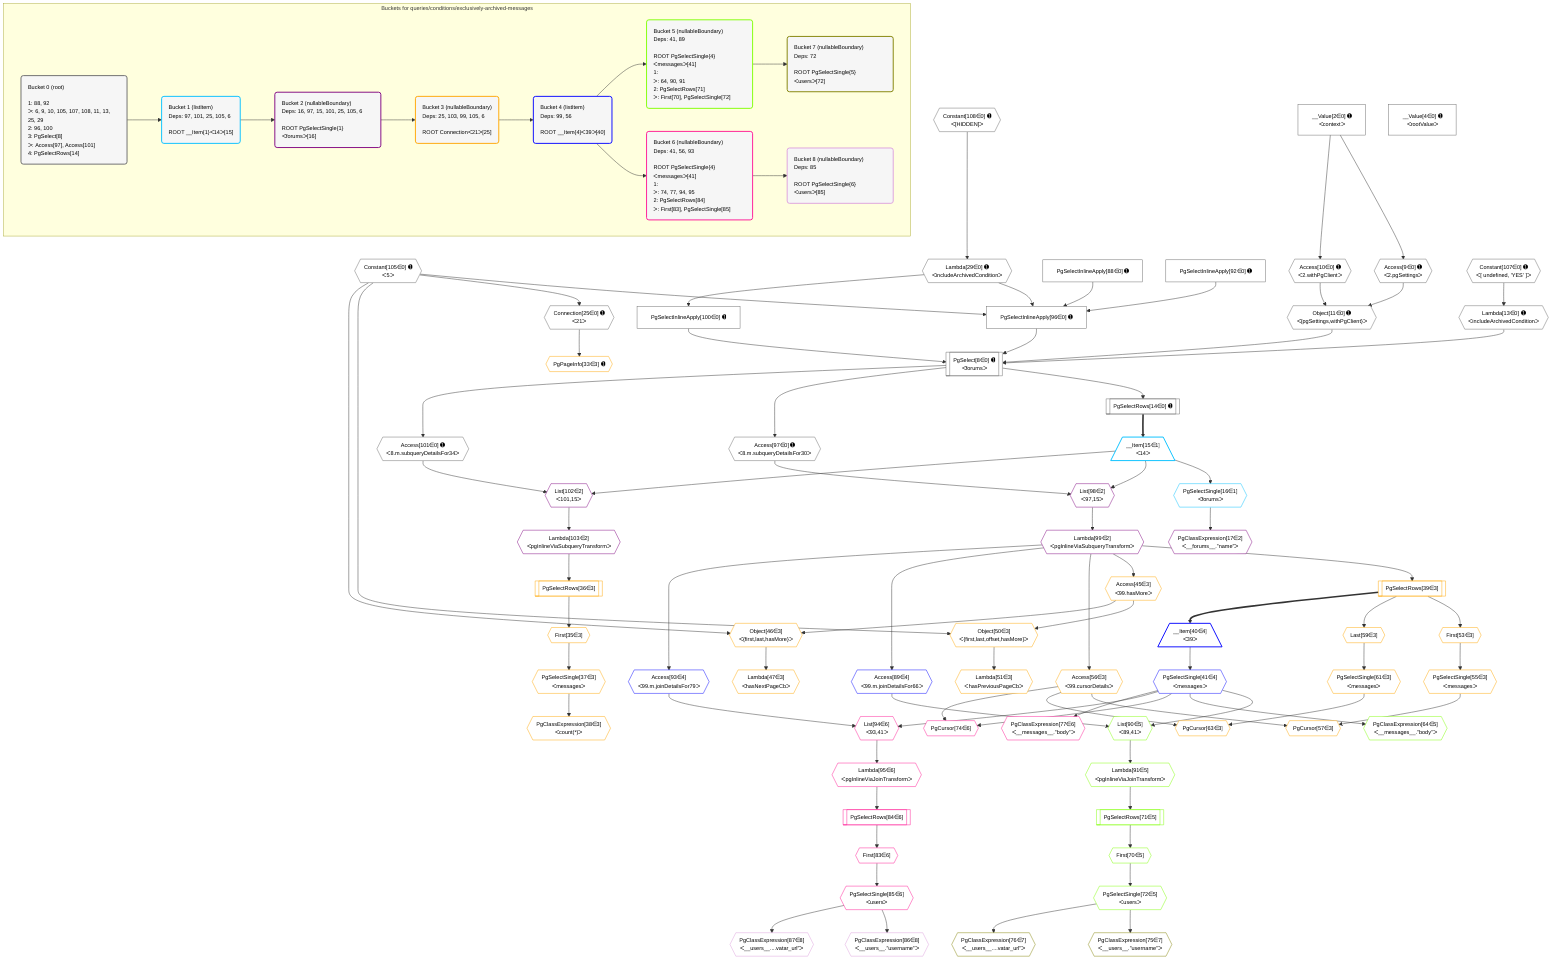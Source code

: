 %%{init: {'themeVariables': { 'fontSize': '12px'}}}%%
graph TD
    classDef path fill:#eee,stroke:#000,color:#000
    classDef plan fill:#fff,stroke-width:1px,color:#000
    classDef itemplan fill:#fff,stroke-width:2px,color:#000
    classDef unbatchedplan fill:#dff,stroke-width:1px,color:#000
    classDef sideeffectplan fill:#fcc,stroke-width:2px,color:#000
    classDef bucket fill:#f6f6f6,color:#000,stroke-width:2px,text-align:left

    subgraph "Buckets for queries/conditions/exclusively-archived-messages"
    Bucket0("Bucket 0 (root)<br /><br />1: 88, 92<br />ᐳ: 6, 9, 10, 105, 107, 108, 11, 13, 25, 29<br />2: 96, 100<br />3: PgSelect[8]<br />ᐳ: Access[97], Access[101]<br />4: PgSelectRows[14]"):::bucket
    Bucket1("Bucket 1 (listItem)<br />Deps: 97, 101, 25, 105, 6<br /><br />ROOT __Item{1}ᐸ14ᐳ[15]"):::bucket
    Bucket2("Bucket 2 (nullableBoundary)<br />Deps: 16, 97, 15, 101, 25, 105, 6<br /><br />ROOT PgSelectSingle{1}ᐸforumsᐳ[16]"):::bucket
    Bucket3("Bucket 3 (nullableBoundary)<br />Deps: 25, 103, 99, 105, 6<br /><br />ROOT Connectionᐸ21ᐳ[25]"):::bucket
    Bucket4("Bucket 4 (listItem)<br />Deps: 99, 56<br /><br />ROOT __Item{4}ᐸ39ᐳ[40]"):::bucket
    Bucket5("Bucket 5 (nullableBoundary)<br />Deps: 41, 89<br /><br />ROOT PgSelectSingle{4}ᐸmessagesᐳ[41]<br />1: <br />ᐳ: 64, 90, 91<br />2: PgSelectRows[71]<br />ᐳ: First[70], PgSelectSingle[72]"):::bucket
    Bucket6("Bucket 6 (nullableBoundary)<br />Deps: 41, 56, 93<br /><br />ROOT PgSelectSingle{4}ᐸmessagesᐳ[41]<br />1: <br />ᐳ: 74, 77, 94, 95<br />2: PgSelectRows[84]<br />ᐳ: First[83], PgSelectSingle[85]"):::bucket
    Bucket7("Bucket 7 (nullableBoundary)<br />Deps: 72<br /><br />ROOT PgSelectSingle{5}ᐸusersᐳ[72]"):::bucket
    Bucket8("Bucket 8 (nullableBoundary)<br />Deps: 85<br /><br />ROOT PgSelectSingle{6}ᐸusersᐳ[85]"):::bucket
    end
    Bucket0 --> Bucket1
    Bucket1 --> Bucket2
    Bucket2 --> Bucket3
    Bucket3 --> Bucket4
    Bucket4 --> Bucket5 & Bucket6
    Bucket5 --> Bucket7
    Bucket6 --> Bucket8

    %% plan dependencies
    PgSelect8[["PgSelect[8∈0] ➊<br />ᐸforumsᐳ"]]:::plan
    Object11{{"Object[11∈0] ➊<br />ᐸ{pgSettings,withPgClient}ᐳ"}}:::plan
    Lambda13{{"Lambda[13∈0] ➊<br />ᐸincludeArchivedConditionᐳ"}}:::plan
    PgSelectInlineApply96["PgSelectInlineApply[96∈0] ➊"]:::plan
    PgSelectInlineApply100["PgSelectInlineApply[100∈0] ➊"]:::plan
    Object11 & Lambda13 & PgSelectInlineApply96 & PgSelectInlineApply100 --> PgSelect8
    Constant105{{"Constant[105∈0] ➊<br />ᐸ5ᐳ"}}:::plan
    Lambda29{{"Lambda[29∈0] ➊<br />ᐸincludeArchivedConditionᐳ"}}:::plan
    PgSelectInlineApply88["PgSelectInlineApply[88∈0] ➊"]:::plan
    PgSelectInlineApply92["PgSelectInlineApply[92∈0] ➊"]:::plan
    Constant105 & Lambda29 & PgSelectInlineApply88 & PgSelectInlineApply92 --> PgSelectInlineApply96
    Access9{{"Access[9∈0] ➊<br />ᐸ2.pgSettingsᐳ"}}:::plan
    Access10{{"Access[10∈0] ➊<br />ᐸ2.withPgClientᐳ"}}:::plan
    Access9 & Access10 --> Object11
    __Value2["__Value[2∈0] ➊<br />ᐸcontextᐳ"]:::plan
    __Value2 --> Access9
    __Value2 --> Access10
    Constant107{{"Constant[107∈0] ➊<br />ᐸ[ undefined, 'YES' ]ᐳ"}}:::plan
    Constant107 --> Lambda13
    PgSelectRows14[["PgSelectRows[14∈0] ➊"]]:::plan
    PgSelect8 --> PgSelectRows14
    Connection25{{"Connection[25∈0] ➊<br />ᐸ21ᐳ"}}:::plan
    Constant105 --> Connection25
    Constant108{{"Constant[108∈0] ➊<br />ᐸ[HIDDEN]ᐳ"}}:::plan
    Constant108 --> Lambda29
    Access97{{"Access[97∈0] ➊<br />ᐸ8.m.subqueryDetailsFor30ᐳ"}}:::plan
    PgSelect8 --> Access97
    Lambda29 --> PgSelectInlineApply100
    Access101{{"Access[101∈0] ➊<br />ᐸ8.m.subqueryDetailsFor34ᐳ"}}:::plan
    PgSelect8 --> Access101
    __Value4["__Value[4∈0] ➊<br />ᐸrootValueᐳ"]:::plan
    __Item15[/"__Item[15∈1]<br />ᐸ14ᐳ"\]:::itemplan
    PgSelectRows14 ==> __Item15
    PgSelectSingle16{{"PgSelectSingle[16∈1]<br />ᐸforumsᐳ"}}:::plan
    __Item15 --> PgSelectSingle16
    List98{{"List[98∈2]<br />ᐸ97,15ᐳ"}}:::plan
    Access97 & __Item15 --> List98
    List102{{"List[102∈2]<br />ᐸ101,15ᐳ"}}:::plan
    Access101 & __Item15 --> List102
    PgClassExpression17{{"PgClassExpression[17∈2]<br />ᐸ__forums__.”name”ᐳ"}}:::plan
    PgSelectSingle16 --> PgClassExpression17
    Lambda99{{"Lambda[99∈2]<br />ᐸpgInlineViaSubqueryTransformᐳ"}}:::plan
    List98 --> Lambda99
    Lambda103{{"Lambda[103∈2]<br />ᐸpgInlineViaSubqueryTransformᐳ"}}:::plan
    List102 --> Lambda103
    Object50{{"Object[50∈3]<br />ᐸ{first,last,offset,hasMore}ᐳ"}}:::plan
    Access45{{"Access[45∈3]<br />ᐸ99.hasMoreᐳ"}}:::plan
    Constant105 & Access45 --> Object50
    Object46{{"Object[46∈3]<br />ᐸ{first,last,hasMore}ᐳ"}}:::plan
    Constant105 & Access45 --> Object46
    PgCursor57{{"PgCursor[57∈3]"}}:::plan
    PgSelectSingle55{{"PgSelectSingle[55∈3]<br />ᐸmessagesᐳ"}}:::plan
    Access56{{"Access[56∈3]<br />ᐸ99.cursorDetailsᐳ"}}:::plan
    PgSelectSingle55 & Access56 --> PgCursor57
    PgCursor63{{"PgCursor[63∈3]"}}:::plan
    PgSelectSingle61{{"PgSelectSingle[61∈3]<br />ᐸmessagesᐳ"}}:::plan
    PgSelectSingle61 & Access56 --> PgCursor63
    PgPageInfo33{{"PgPageInfo[33∈3] ➊"}}:::plan
    Connection25 --> PgPageInfo33
    First35{{"First[35∈3]"}}:::plan
    PgSelectRows36[["PgSelectRows[36∈3]"]]:::plan
    PgSelectRows36 --> First35
    Lambda103 --> PgSelectRows36
    PgSelectSingle37{{"PgSelectSingle[37∈3]<br />ᐸmessagesᐳ"}}:::plan
    First35 --> PgSelectSingle37
    PgClassExpression38{{"PgClassExpression[38∈3]<br />ᐸcount(*)ᐳ"}}:::plan
    PgSelectSingle37 --> PgClassExpression38
    PgSelectRows39[["PgSelectRows[39∈3]"]]:::plan
    Lambda99 --> PgSelectRows39
    Lambda99 --> Access45
    Lambda47{{"Lambda[47∈3]<br />ᐸhasNextPageCbᐳ"}}:::plan
    Object46 --> Lambda47
    Lambda51{{"Lambda[51∈3]<br />ᐸhasPreviousPageCbᐳ"}}:::plan
    Object50 --> Lambda51
    First53{{"First[53∈3]"}}:::plan
    PgSelectRows39 --> First53
    First53 --> PgSelectSingle55
    Lambda99 --> Access56
    Last59{{"Last[59∈3]"}}:::plan
    PgSelectRows39 --> Last59
    Last59 --> PgSelectSingle61
    __Item40[/"__Item[40∈4]<br />ᐸ39ᐳ"\]:::itemplan
    PgSelectRows39 ==> __Item40
    PgSelectSingle41{{"PgSelectSingle[41∈4]<br />ᐸmessagesᐳ"}}:::plan
    __Item40 --> PgSelectSingle41
    Access89{{"Access[89∈4]<br />ᐸ99.m.joinDetailsFor66ᐳ"}}:::plan
    Lambda99 --> Access89
    Access93{{"Access[93∈4]<br />ᐸ99.m.joinDetailsFor79ᐳ"}}:::plan
    Lambda99 --> Access93
    List90{{"List[90∈5]<br />ᐸ89,41ᐳ"}}:::plan
    Access89 & PgSelectSingle41 --> List90
    PgClassExpression64{{"PgClassExpression[64∈5]<br />ᐸ__messages__.”body”ᐳ"}}:::plan
    PgSelectSingle41 --> PgClassExpression64
    First70{{"First[70∈5]"}}:::plan
    PgSelectRows71[["PgSelectRows[71∈5]"]]:::plan
    PgSelectRows71 --> First70
    Lambda91{{"Lambda[91∈5]<br />ᐸpgInlineViaJoinTransformᐳ"}}:::plan
    Lambda91 --> PgSelectRows71
    PgSelectSingle72{{"PgSelectSingle[72∈5]<br />ᐸusersᐳ"}}:::plan
    First70 --> PgSelectSingle72
    List90 --> Lambda91
    PgClassExpression75{{"PgClassExpression[75∈7]<br />ᐸ__users__.”username”ᐳ"}}:::plan
    PgSelectSingle72 --> PgClassExpression75
    PgClassExpression76{{"PgClassExpression[76∈7]<br />ᐸ__users__....vatar_url”ᐳ"}}:::plan
    PgSelectSingle72 --> PgClassExpression76
    PgCursor74{{"PgCursor[74∈6]"}}:::plan
    PgSelectSingle41 & Access56 --> PgCursor74
    List94{{"List[94∈6]<br />ᐸ93,41ᐳ"}}:::plan
    Access93 & PgSelectSingle41 --> List94
    PgClassExpression77{{"PgClassExpression[77∈6]<br />ᐸ__messages__.”body”ᐳ"}}:::plan
    PgSelectSingle41 --> PgClassExpression77
    First83{{"First[83∈6]"}}:::plan
    PgSelectRows84[["PgSelectRows[84∈6]"]]:::plan
    PgSelectRows84 --> First83
    Lambda95{{"Lambda[95∈6]<br />ᐸpgInlineViaJoinTransformᐳ"}}:::plan
    Lambda95 --> PgSelectRows84
    PgSelectSingle85{{"PgSelectSingle[85∈6]<br />ᐸusersᐳ"}}:::plan
    First83 --> PgSelectSingle85
    List94 --> Lambda95
    PgClassExpression86{{"PgClassExpression[86∈8]<br />ᐸ__users__.”username”ᐳ"}}:::plan
    PgSelectSingle85 --> PgClassExpression86
    PgClassExpression87{{"PgClassExpression[87∈8]<br />ᐸ__users__....vatar_url”ᐳ"}}:::plan
    PgSelectSingle85 --> PgClassExpression87

    %% define steps
    classDef bucket0 stroke:#696969
    class Bucket0,__Value2,__Value4,PgSelect8,Access9,Access10,Object11,Lambda13,PgSelectRows14,Connection25,Lambda29,PgSelectInlineApply88,PgSelectInlineApply92,PgSelectInlineApply96,Access97,PgSelectInlineApply100,Access101,Constant105,Constant107,Constant108 bucket0
    classDef bucket1 stroke:#00bfff
    class Bucket1,__Item15,PgSelectSingle16 bucket1
    classDef bucket2 stroke:#7f007f
    class Bucket2,PgClassExpression17,List98,Lambda99,List102,Lambda103 bucket2
    classDef bucket3 stroke:#ffa500
    class Bucket3,PgPageInfo33,First35,PgSelectRows36,PgSelectSingle37,PgClassExpression38,PgSelectRows39,Access45,Object46,Lambda47,Object50,Lambda51,First53,PgSelectSingle55,Access56,PgCursor57,Last59,PgSelectSingle61,PgCursor63 bucket3
    classDef bucket4 stroke:#0000ff
    class Bucket4,__Item40,PgSelectSingle41,Access89,Access93 bucket4
    classDef bucket5 stroke:#7fff00
    class Bucket5,PgClassExpression64,First70,PgSelectRows71,PgSelectSingle72,List90,Lambda91 bucket5
    classDef bucket6 stroke:#ff1493
    class Bucket6,PgCursor74,PgClassExpression77,First83,PgSelectRows84,PgSelectSingle85,List94,Lambda95 bucket6
    classDef bucket7 stroke:#808000
    class Bucket7,PgClassExpression75,PgClassExpression76 bucket7
    classDef bucket8 stroke:#dda0dd
    class Bucket8,PgClassExpression86,PgClassExpression87 bucket8
